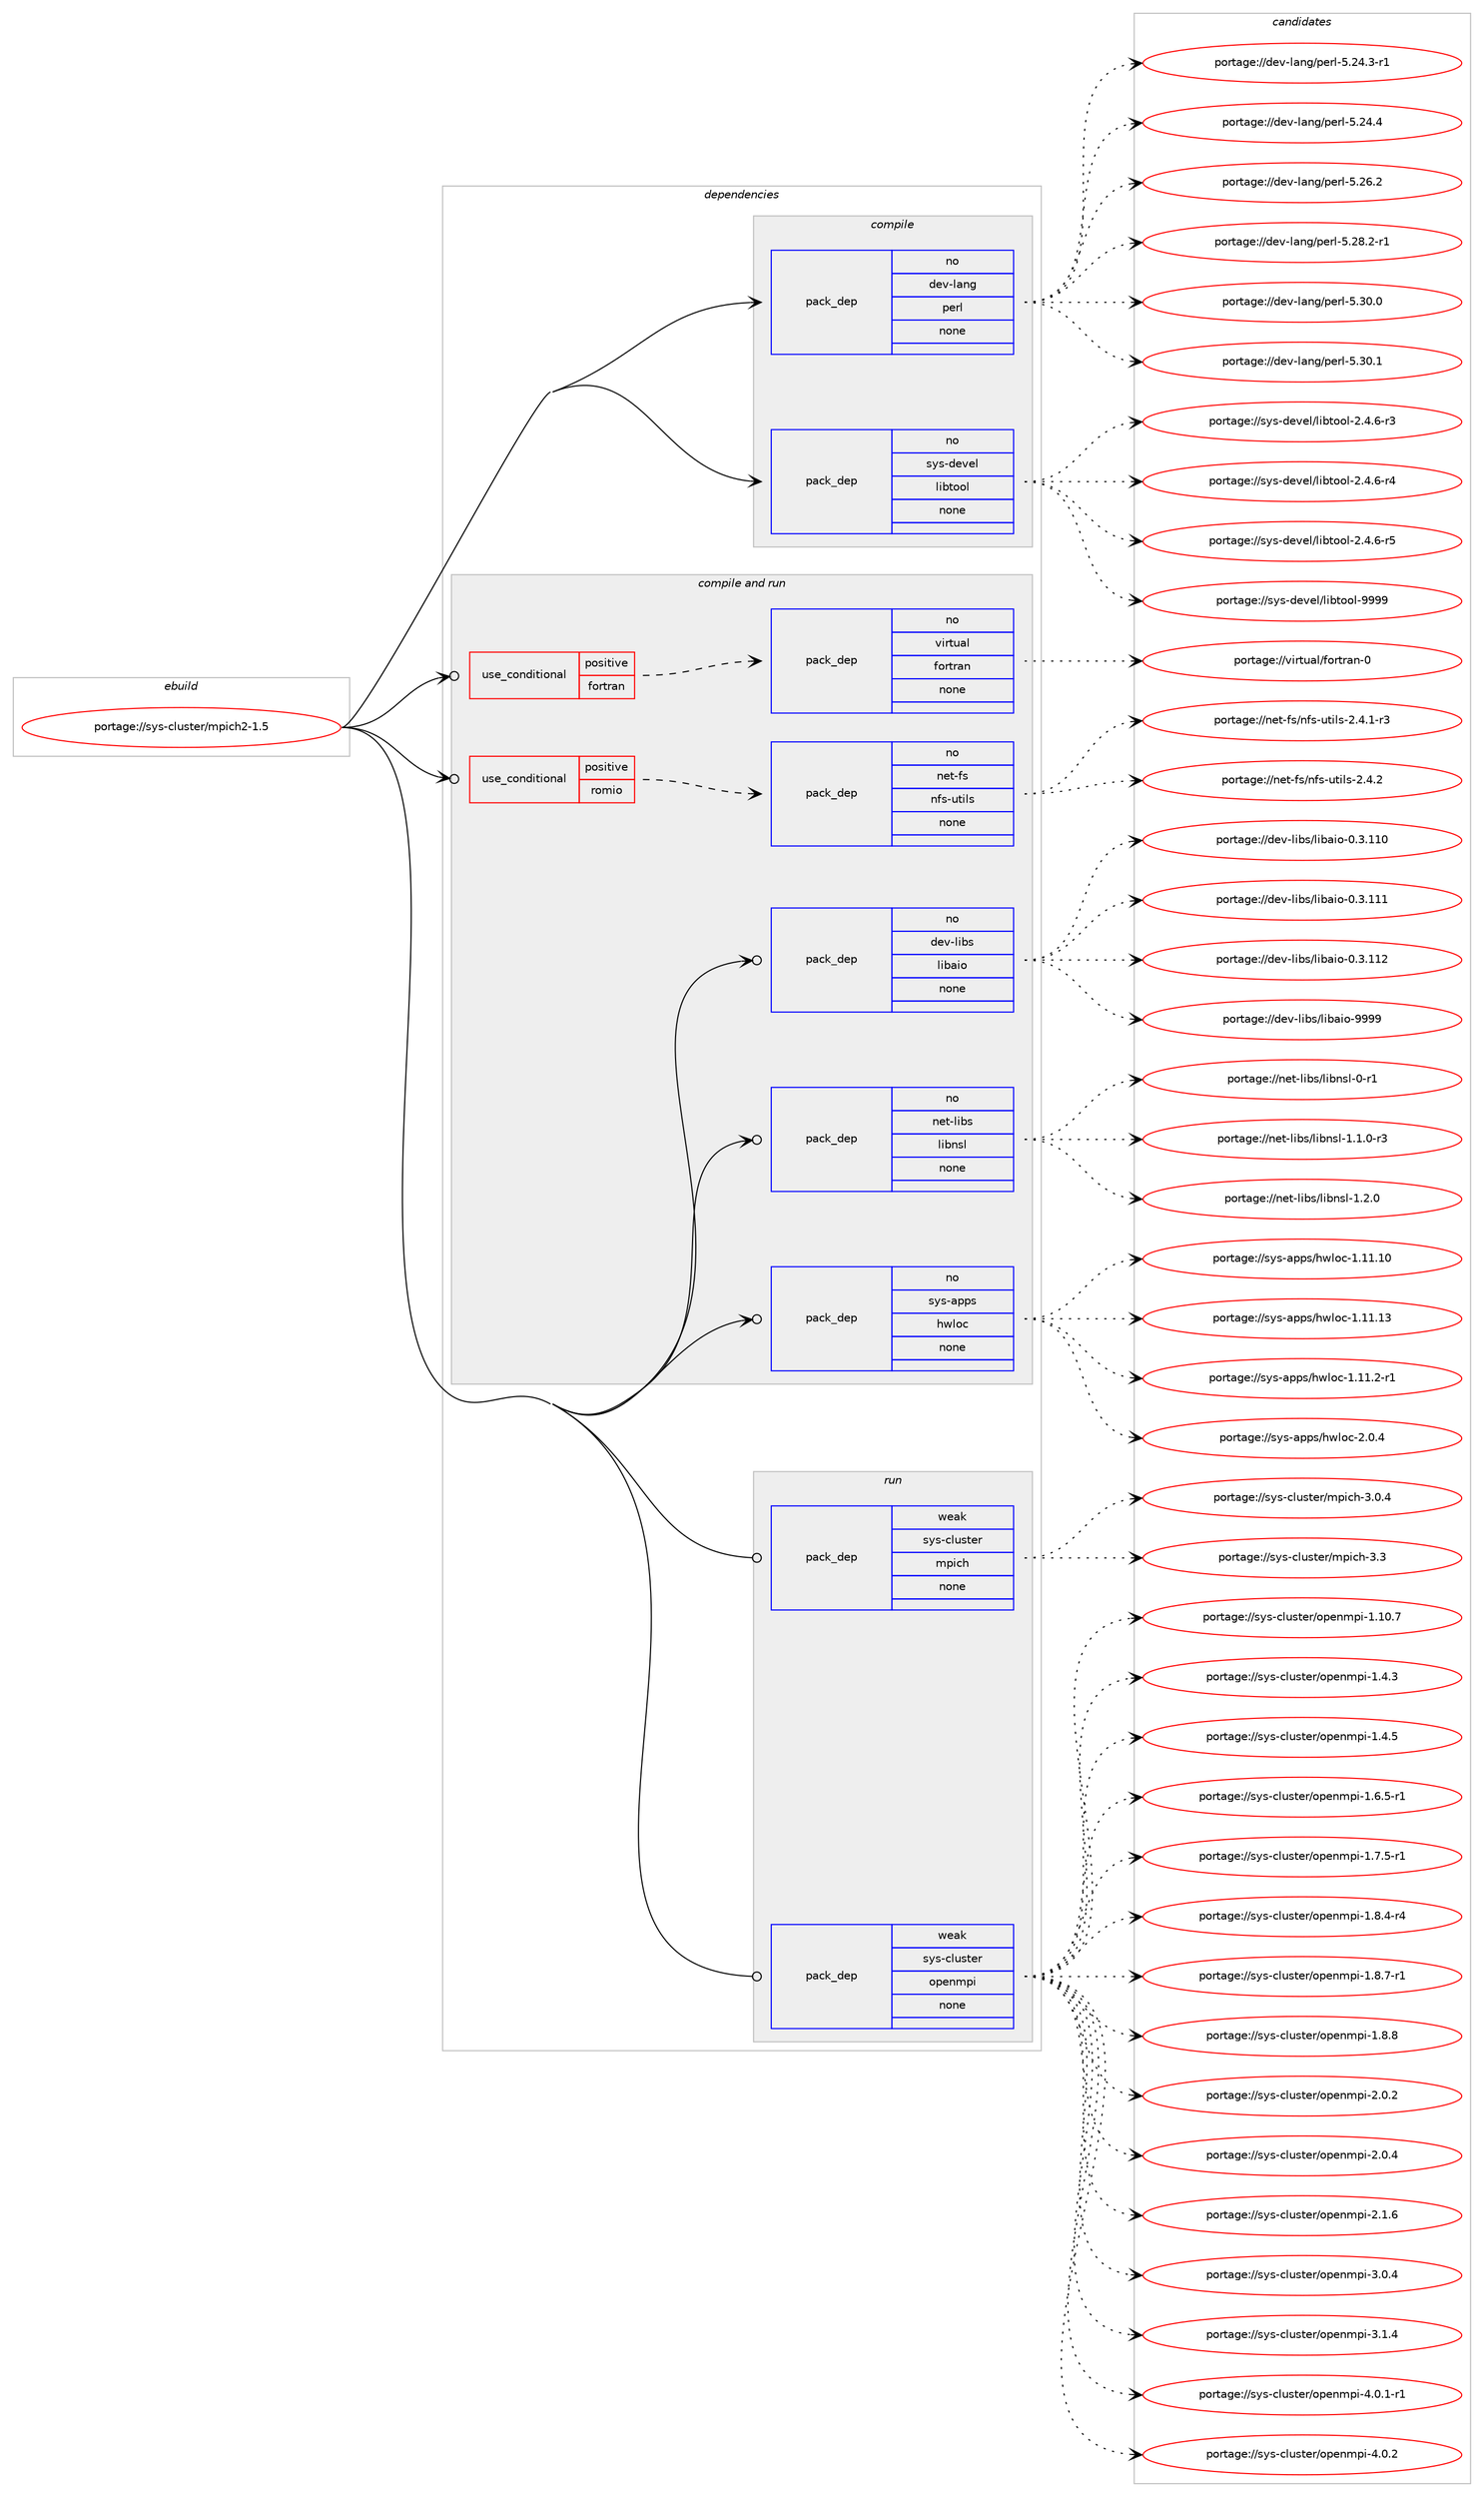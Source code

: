 digraph prolog {

# *************
# Graph options
# *************

newrank=true;
concentrate=true;
compound=true;
graph [rankdir=LR,fontname=Helvetica,fontsize=10,ranksep=1.5];#, ranksep=2.5, nodesep=0.2];
edge  [arrowhead=vee];
node  [fontname=Helvetica,fontsize=10];

# **********
# The ebuild
# **********

subgraph cluster_leftcol {
color=gray;
rank=same;
label=<<i>ebuild</i>>;
id [label="portage://sys-cluster/mpich2-1.5", color=red, width=4, href="../sys-cluster/mpich2-1.5.svg"];
}

# ****************
# The dependencies
# ****************

subgraph cluster_midcol {
color=gray;
label=<<i>dependencies</i>>;
subgraph cluster_compile {
fillcolor="#eeeeee";
style=filled;
label=<<i>compile</i>>;
subgraph pack309872 {
dependency418412 [label=<<TABLE BORDER="0" CELLBORDER="1" CELLSPACING="0" CELLPADDING="4" WIDTH="220"><TR><TD ROWSPAN="6" CELLPADDING="30">pack_dep</TD></TR><TR><TD WIDTH="110">no</TD></TR><TR><TD>dev-lang</TD></TR><TR><TD>perl</TD></TR><TR><TD>none</TD></TR><TR><TD></TD></TR></TABLE>>, shape=none, color=blue];
}
id:e -> dependency418412:w [weight=20,style="solid",arrowhead="vee"];
subgraph pack309873 {
dependency418413 [label=<<TABLE BORDER="0" CELLBORDER="1" CELLSPACING="0" CELLPADDING="4" WIDTH="220"><TR><TD ROWSPAN="6" CELLPADDING="30">pack_dep</TD></TR><TR><TD WIDTH="110">no</TD></TR><TR><TD>sys-devel</TD></TR><TR><TD>libtool</TD></TR><TR><TD>none</TD></TR><TR><TD></TD></TR></TABLE>>, shape=none, color=blue];
}
id:e -> dependency418413:w [weight=20,style="solid",arrowhead="vee"];
}
subgraph cluster_compileandrun {
fillcolor="#eeeeee";
style=filled;
label=<<i>compile and run</i>>;
subgraph cond101530 {
dependency418414 [label=<<TABLE BORDER="0" CELLBORDER="1" CELLSPACING="0" CELLPADDING="4"><TR><TD ROWSPAN="3" CELLPADDING="10">use_conditional</TD></TR><TR><TD>positive</TD></TR><TR><TD>fortran</TD></TR></TABLE>>, shape=none, color=red];
subgraph pack309874 {
dependency418415 [label=<<TABLE BORDER="0" CELLBORDER="1" CELLSPACING="0" CELLPADDING="4" WIDTH="220"><TR><TD ROWSPAN="6" CELLPADDING="30">pack_dep</TD></TR><TR><TD WIDTH="110">no</TD></TR><TR><TD>virtual</TD></TR><TR><TD>fortran</TD></TR><TR><TD>none</TD></TR><TR><TD></TD></TR></TABLE>>, shape=none, color=blue];
}
dependency418414:e -> dependency418415:w [weight=20,style="dashed",arrowhead="vee"];
}
id:e -> dependency418414:w [weight=20,style="solid",arrowhead="odotvee"];
subgraph cond101531 {
dependency418416 [label=<<TABLE BORDER="0" CELLBORDER="1" CELLSPACING="0" CELLPADDING="4"><TR><TD ROWSPAN="3" CELLPADDING="10">use_conditional</TD></TR><TR><TD>positive</TD></TR><TR><TD>romio</TD></TR></TABLE>>, shape=none, color=red];
subgraph pack309875 {
dependency418417 [label=<<TABLE BORDER="0" CELLBORDER="1" CELLSPACING="0" CELLPADDING="4" WIDTH="220"><TR><TD ROWSPAN="6" CELLPADDING="30">pack_dep</TD></TR><TR><TD WIDTH="110">no</TD></TR><TR><TD>net-fs</TD></TR><TR><TD>nfs-utils</TD></TR><TR><TD>none</TD></TR><TR><TD></TD></TR></TABLE>>, shape=none, color=blue];
}
dependency418416:e -> dependency418417:w [weight=20,style="dashed",arrowhead="vee"];
}
id:e -> dependency418416:w [weight=20,style="solid",arrowhead="odotvee"];
subgraph pack309876 {
dependency418418 [label=<<TABLE BORDER="0" CELLBORDER="1" CELLSPACING="0" CELLPADDING="4" WIDTH="220"><TR><TD ROWSPAN="6" CELLPADDING="30">pack_dep</TD></TR><TR><TD WIDTH="110">no</TD></TR><TR><TD>dev-libs</TD></TR><TR><TD>libaio</TD></TR><TR><TD>none</TD></TR><TR><TD></TD></TR></TABLE>>, shape=none, color=blue];
}
id:e -> dependency418418:w [weight=20,style="solid",arrowhead="odotvee"];
subgraph pack309877 {
dependency418419 [label=<<TABLE BORDER="0" CELLBORDER="1" CELLSPACING="0" CELLPADDING="4" WIDTH="220"><TR><TD ROWSPAN="6" CELLPADDING="30">pack_dep</TD></TR><TR><TD WIDTH="110">no</TD></TR><TR><TD>net-libs</TD></TR><TR><TD>libnsl</TD></TR><TR><TD>none</TD></TR><TR><TD></TD></TR></TABLE>>, shape=none, color=blue];
}
id:e -> dependency418419:w [weight=20,style="solid",arrowhead="odotvee"];
subgraph pack309878 {
dependency418420 [label=<<TABLE BORDER="0" CELLBORDER="1" CELLSPACING="0" CELLPADDING="4" WIDTH="220"><TR><TD ROWSPAN="6" CELLPADDING="30">pack_dep</TD></TR><TR><TD WIDTH="110">no</TD></TR><TR><TD>sys-apps</TD></TR><TR><TD>hwloc</TD></TR><TR><TD>none</TD></TR><TR><TD></TD></TR></TABLE>>, shape=none, color=blue];
}
id:e -> dependency418420:w [weight=20,style="solid",arrowhead="odotvee"];
}
subgraph cluster_run {
fillcolor="#eeeeee";
style=filled;
label=<<i>run</i>>;
subgraph pack309879 {
dependency418421 [label=<<TABLE BORDER="0" CELLBORDER="1" CELLSPACING="0" CELLPADDING="4" WIDTH="220"><TR><TD ROWSPAN="6" CELLPADDING="30">pack_dep</TD></TR><TR><TD WIDTH="110">weak</TD></TR><TR><TD>sys-cluster</TD></TR><TR><TD>mpich</TD></TR><TR><TD>none</TD></TR><TR><TD></TD></TR></TABLE>>, shape=none, color=blue];
}
id:e -> dependency418421:w [weight=20,style="solid",arrowhead="odot"];
subgraph pack309880 {
dependency418422 [label=<<TABLE BORDER="0" CELLBORDER="1" CELLSPACING="0" CELLPADDING="4" WIDTH="220"><TR><TD ROWSPAN="6" CELLPADDING="30">pack_dep</TD></TR><TR><TD WIDTH="110">weak</TD></TR><TR><TD>sys-cluster</TD></TR><TR><TD>openmpi</TD></TR><TR><TD>none</TD></TR><TR><TD></TD></TR></TABLE>>, shape=none, color=blue];
}
id:e -> dependency418422:w [weight=20,style="solid",arrowhead="odot"];
}
}

# **************
# The candidates
# **************

subgraph cluster_choices {
rank=same;
color=gray;
label=<<i>candidates</i>>;

subgraph choice309872 {
color=black;
nodesep=1;
choiceportage100101118451089711010347112101114108455346505246514511449 [label="portage://dev-lang/perl-5.24.3-r1", color=red, width=4,href="../dev-lang/perl-5.24.3-r1.svg"];
choiceportage10010111845108971101034711210111410845534650524652 [label="portage://dev-lang/perl-5.24.4", color=red, width=4,href="../dev-lang/perl-5.24.4.svg"];
choiceportage10010111845108971101034711210111410845534650544650 [label="portage://dev-lang/perl-5.26.2", color=red, width=4,href="../dev-lang/perl-5.26.2.svg"];
choiceportage100101118451089711010347112101114108455346505646504511449 [label="portage://dev-lang/perl-5.28.2-r1", color=red, width=4,href="../dev-lang/perl-5.28.2-r1.svg"];
choiceportage10010111845108971101034711210111410845534651484648 [label="portage://dev-lang/perl-5.30.0", color=red, width=4,href="../dev-lang/perl-5.30.0.svg"];
choiceportage10010111845108971101034711210111410845534651484649 [label="portage://dev-lang/perl-5.30.1", color=red, width=4,href="../dev-lang/perl-5.30.1.svg"];
dependency418412:e -> choiceportage100101118451089711010347112101114108455346505246514511449:w [style=dotted,weight="100"];
dependency418412:e -> choiceportage10010111845108971101034711210111410845534650524652:w [style=dotted,weight="100"];
dependency418412:e -> choiceportage10010111845108971101034711210111410845534650544650:w [style=dotted,weight="100"];
dependency418412:e -> choiceportage100101118451089711010347112101114108455346505646504511449:w [style=dotted,weight="100"];
dependency418412:e -> choiceportage10010111845108971101034711210111410845534651484648:w [style=dotted,weight="100"];
dependency418412:e -> choiceportage10010111845108971101034711210111410845534651484649:w [style=dotted,weight="100"];
}
subgraph choice309873 {
color=black;
nodesep=1;
choiceportage1151211154510010111810110847108105981161111111084550465246544511451 [label="portage://sys-devel/libtool-2.4.6-r3", color=red, width=4,href="../sys-devel/libtool-2.4.6-r3.svg"];
choiceportage1151211154510010111810110847108105981161111111084550465246544511452 [label="portage://sys-devel/libtool-2.4.6-r4", color=red, width=4,href="../sys-devel/libtool-2.4.6-r4.svg"];
choiceportage1151211154510010111810110847108105981161111111084550465246544511453 [label="portage://sys-devel/libtool-2.4.6-r5", color=red, width=4,href="../sys-devel/libtool-2.4.6-r5.svg"];
choiceportage1151211154510010111810110847108105981161111111084557575757 [label="portage://sys-devel/libtool-9999", color=red, width=4,href="../sys-devel/libtool-9999.svg"];
dependency418413:e -> choiceportage1151211154510010111810110847108105981161111111084550465246544511451:w [style=dotted,weight="100"];
dependency418413:e -> choiceportage1151211154510010111810110847108105981161111111084550465246544511452:w [style=dotted,weight="100"];
dependency418413:e -> choiceportage1151211154510010111810110847108105981161111111084550465246544511453:w [style=dotted,weight="100"];
dependency418413:e -> choiceportage1151211154510010111810110847108105981161111111084557575757:w [style=dotted,weight="100"];
}
subgraph choice309874 {
color=black;
nodesep=1;
choiceportage1181051141161179710847102111114116114971104548 [label="portage://virtual/fortran-0", color=red, width=4,href="../virtual/fortran-0.svg"];
dependency418415:e -> choiceportage1181051141161179710847102111114116114971104548:w [style=dotted,weight="100"];
}
subgraph choice309875 {
color=black;
nodesep=1;
choiceportage1101011164510211547110102115451171161051081154550465246494511451 [label="portage://net-fs/nfs-utils-2.4.1-r3", color=red, width=4,href="../net-fs/nfs-utils-2.4.1-r3.svg"];
choiceportage110101116451021154711010211545117116105108115455046524650 [label="portage://net-fs/nfs-utils-2.4.2", color=red, width=4,href="../net-fs/nfs-utils-2.4.2.svg"];
dependency418417:e -> choiceportage1101011164510211547110102115451171161051081154550465246494511451:w [style=dotted,weight="100"];
dependency418417:e -> choiceportage110101116451021154711010211545117116105108115455046524650:w [style=dotted,weight="100"];
}
subgraph choice309876 {
color=black;
nodesep=1;
choiceportage10010111845108105981154710810598971051114548465146494948 [label="portage://dev-libs/libaio-0.3.110", color=red, width=4,href="../dev-libs/libaio-0.3.110.svg"];
choiceportage10010111845108105981154710810598971051114548465146494949 [label="portage://dev-libs/libaio-0.3.111", color=red, width=4,href="../dev-libs/libaio-0.3.111.svg"];
choiceportage10010111845108105981154710810598971051114548465146494950 [label="portage://dev-libs/libaio-0.3.112", color=red, width=4,href="../dev-libs/libaio-0.3.112.svg"];
choiceportage10010111845108105981154710810598971051114557575757 [label="portage://dev-libs/libaio-9999", color=red, width=4,href="../dev-libs/libaio-9999.svg"];
dependency418418:e -> choiceportage10010111845108105981154710810598971051114548465146494948:w [style=dotted,weight="100"];
dependency418418:e -> choiceportage10010111845108105981154710810598971051114548465146494949:w [style=dotted,weight="100"];
dependency418418:e -> choiceportage10010111845108105981154710810598971051114548465146494950:w [style=dotted,weight="100"];
dependency418418:e -> choiceportage10010111845108105981154710810598971051114557575757:w [style=dotted,weight="100"];
}
subgraph choice309877 {
color=black;
nodesep=1;
choiceportage1101011164510810598115471081059811011510845484511449 [label="portage://net-libs/libnsl-0-r1", color=red, width=4,href="../net-libs/libnsl-0-r1.svg"];
choiceportage110101116451081059811547108105981101151084549464946484511451 [label="portage://net-libs/libnsl-1.1.0-r3", color=red, width=4,href="../net-libs/libnsl-1.1.0-r3.svg"];
choiceportage11010111645108105981154710810598110115108454946504648 [label="portage://net-libs/libnsl-1.2.0", color=red, width=4,href="../net-libs/libnsl-1.2.0.svg"];
dependency418419:e -> choiceportage1101011164510810598115471081059811011510845484511449:w [style=dotted,weight="100"];
dependency418419:e -> choiceportage110101116451081059811547108105981101151084549464946484511451:w [style=dotted,weight="100"];
dependency418419:e -> choiceportage11010111645108105981154710810598110115108454946504648:w [style=dotted,weight="100"];
}
subgraph choice309878 {
color=black;
nodesep=1;
choiceportage115121115459711211211547104119108111994549464949464948 [label="portage://sys-apps/hwloc-1.11.10", color=red, width=4,href="../sys-apps/hwloc-1.11.10.svg"];
choiceportage115121115459711211211547104119108111994549464949464951 [label="portage://sys-apps/hwloc-1.11.13", color=red, width=4,href="../sys-apps/hwloc-1.11.13.svg"];
choiceportage11512111545971121121154710411910811199454946494946504511449 [label="portage://sys-apps/hwloc-1.11.2-r1", color=red, width=4,href="../sys-apps/hwloc-1.11.2-r1.svg"];
choiceportage11512111545971121121154710411910811199455046484652 [label="portage://sys-apps/hwloc-2.0.4", color=red, width=4,href="../sys-apps/hwloc-2.0.4.svg"];
dependency418420:e -> choiceportage115121115459711211211547104119108111994549464949464948:w [style=dotted,weight="100"];
dependency418420:e -> choiceportage115121115459711211211547104119108111994549464949464951:w [style=dotted,weight="100"];
dependency418420:e -> choiceportage11512111545971121121154710411910811199454946494946504511449:w [style=dotted,weight="100"];
dependency418420:e -> choiceportage11512111545971121121154710411910811199455046484652:w [style=dotted,weight="100"];
}
subgraph choice309879 {
color=black;
nodesep=1;
choiceportage11512111545991081171151161011144710911210599104455146484652 [label="portage://sys-cluster/mpich-3.0.4", color=red, width=4,href="../sys-cluster/mpich-3.0.4.svg"];
choiceportage1151211154599108117115116101114471091121059910445514651 [label="portage://sys-cluster/mpich-3.3", color=red, width=4,href="../sys-cluster/mpich-3.3.svg"];
dependency418421:e -> choiceportage11512111545991081171151161011144710911210599104455146484652:w [style=dotted,weight="100"];
dependency418421:e -> choiceportage1151211154599108117115116101114471091121059910445514651:w [style=dotted,weight="100"];
}
subgraph choice309880 {
color=black;
nodesep=1;
choiceportage11512111545991081171151161011144711111210111010911210545494649484655 [label="portage://sys-cluster/openmpi-1.10.7", color=red, width=4,href="../sys-cluster/openmpi-1.10.7.svg"];
choiceportage115121115459910811711511610111447111112101110109112105454946524651 [label="portage://sys-cluster/openmpi-1.4.3", color=red, width=4,href="../sys-cluster/openmpi-1.4.3.svg"];
choiceportage115121115459910811711511610111447111112101110109112105454946524653 [label="portage://sys-cluster/openmpi-1.4.5", color=red, width=4,href="../sys-cluster/openmpi-1.4.5.svg"];
choiceportage1151211154599108117115116101114471111121011101091121054549465446534511449 [label="portage://sys-cluster/openmpi-1.6.5-r1", color=red, width=4,href="../sys-cluster/openmpi-1.6.5-r1.svg"];
choiceportage1151211154599108117115116101114471111121011101091121054549465546534511449 [label="portage://sys-cluster/openmpi-1.7.5-r1", color=red, width=4,href="../sys-cluster/openmpi-1.7.5-r1.svg"];
choiceportage1151211154599108117115116101114471111121011101091121054549465646524511452 [label="portage://sys-cluster/openmpi-1.8.4-r4", color=red, width=4,href="../sys-cluster/openmpi-1.8.4-r4.svg"];
choiceportage1151211154599108117115116101114471111121011101091121054549465646554511449 [label="portage://sys-cluster/openmpi-1.8.7-r1", color=red, width=4,href="../sys-cluster/openmpi-1.8.7-r1.svg"];
choiceportage115121115459910811711511610111447111112101110109112105454946564656 [label="portage://sys-cluster/openmpi-1.8.8", color=red, width=4,href="../sys-cluster/openmpi-1.8.8.svg"];
choiceportage115121115459910811711511610111447111112101110109112105455046484650 [label="portage://sys-cluster/openmpi-2.0.2", color=red, width=4,href="../sys-cluster/openmpi-2.0.2.svg"];
choiceportage115121115459910811711511610111447111112101110109112105455046484652 [label="portage://sys-cluster/openmpi-2.0.4", color=red, width=4,href="../sys-cluster/openmpi-2.0.4.svg"];
choiceportage115121115459910811711511610111447111112101110109112105455046494654 [label="portage://sys-cluster/openmpi-2.1.6", color=red, width=4,href="../sys-cluster/openmpi-2.1.6.svg"];
choiceportage115121115459910811711511610111447111112101110109112105455146484652 [label="portage://sys-cluster/openmpi-3.0.4", color=red, width=4,href="../sys-cluster/openmpi-3.0.4.svg"];
choiceportage115121115459910811711511610111447111112101110109112105455146494652 [label="portage://sys-cluster/openmpi-3.1.4", color=red, width=4,href="../sys-cluster/openmpi-3.1.4.svg"];
choiceportage1151211154599108117115116101114471111121011101091121054552464846494511449 [label="portage://sys-cluster/openmpi-4.0.1-r1", color=red, width=4,href="../sys-cluster/openmpi-4.0.1-r1.svg"];
choiceportage115121115459910811711511610111447111112101110109112105455246484650 [label="portage://sys-cluster/openmpi-4.0.2", color=red, width=4,href="../sys-cluster/openmpi-4.0.2.svg"];
dependency418422:e -> choiceportage11512111545991081171151161011144711111210111010911210545494649484655:w [style=dotted,weight="100"];
dependency418422:e -> choiceportage115121115459910811711511610111447111112101110109112105454946524651:w [style=dotted,weight="100"];
dependency418422:e -> choiceportage115121115459910811711511610111447111112101110109112105454946524653:w [style=dotted,weight="100"];
dependency418422:e -> choiceportage1151211154599108117115116101114471111121011101091121054549465446534511449:w [style=dotted,weight="100"];
dependency418422:e -> choiceportage1151211154599108117115116101114471111121011101091121054549465546534511449:w [style=dotted,weight="100"];
dependency418422:e -> choiceportage1151211154599108117115116101114471111121011101091121054549465646524511452:w [style=dotted,weight="100"];
dependency418422:e -> choiceportage1151211154599108117115116101114471111121011101091121054549465646554511449:w [style=dotted,weight="100"];
dependency418422:e -> choiceportage115121115459910811711511610111447111112101110109112105454946564656:w [style=dotted,weight="100"];
dependency418422:e -> choiceportage115121115459910811711511610111447111112101110109112105455046484650:w [style=dotted,weight="100"];
dependency418422:e -> choiceportage115121115459910811711511610111447111112101110109112105455046484652:w [style=dotted,weight="100"];
dependency418422:e -> choiceportage115121115459910811711511610111447111112101110109112105455046494654:w [style=dotted,weight="100"];
dependency418422:e -> choiceportage115121115459910811711511610111447111112101110109112105455146484652:w [style=dotted,weight="100"];
dependency418422:e -> choiceportage115121115459910811711511610111447111112101110109112105455146494652:w [style=dotted,weight="100"];
dependency418422:e -> choiceportage1151211154599108117115116101114471111121011101091121054552464846494511449:w [style=dotted,weight="100"];
dependency418422:e -> choiceportage115121115459910811711511610111447111112101110109112105455246484650:w [style=dotted,weight="100"];
}
}

}
